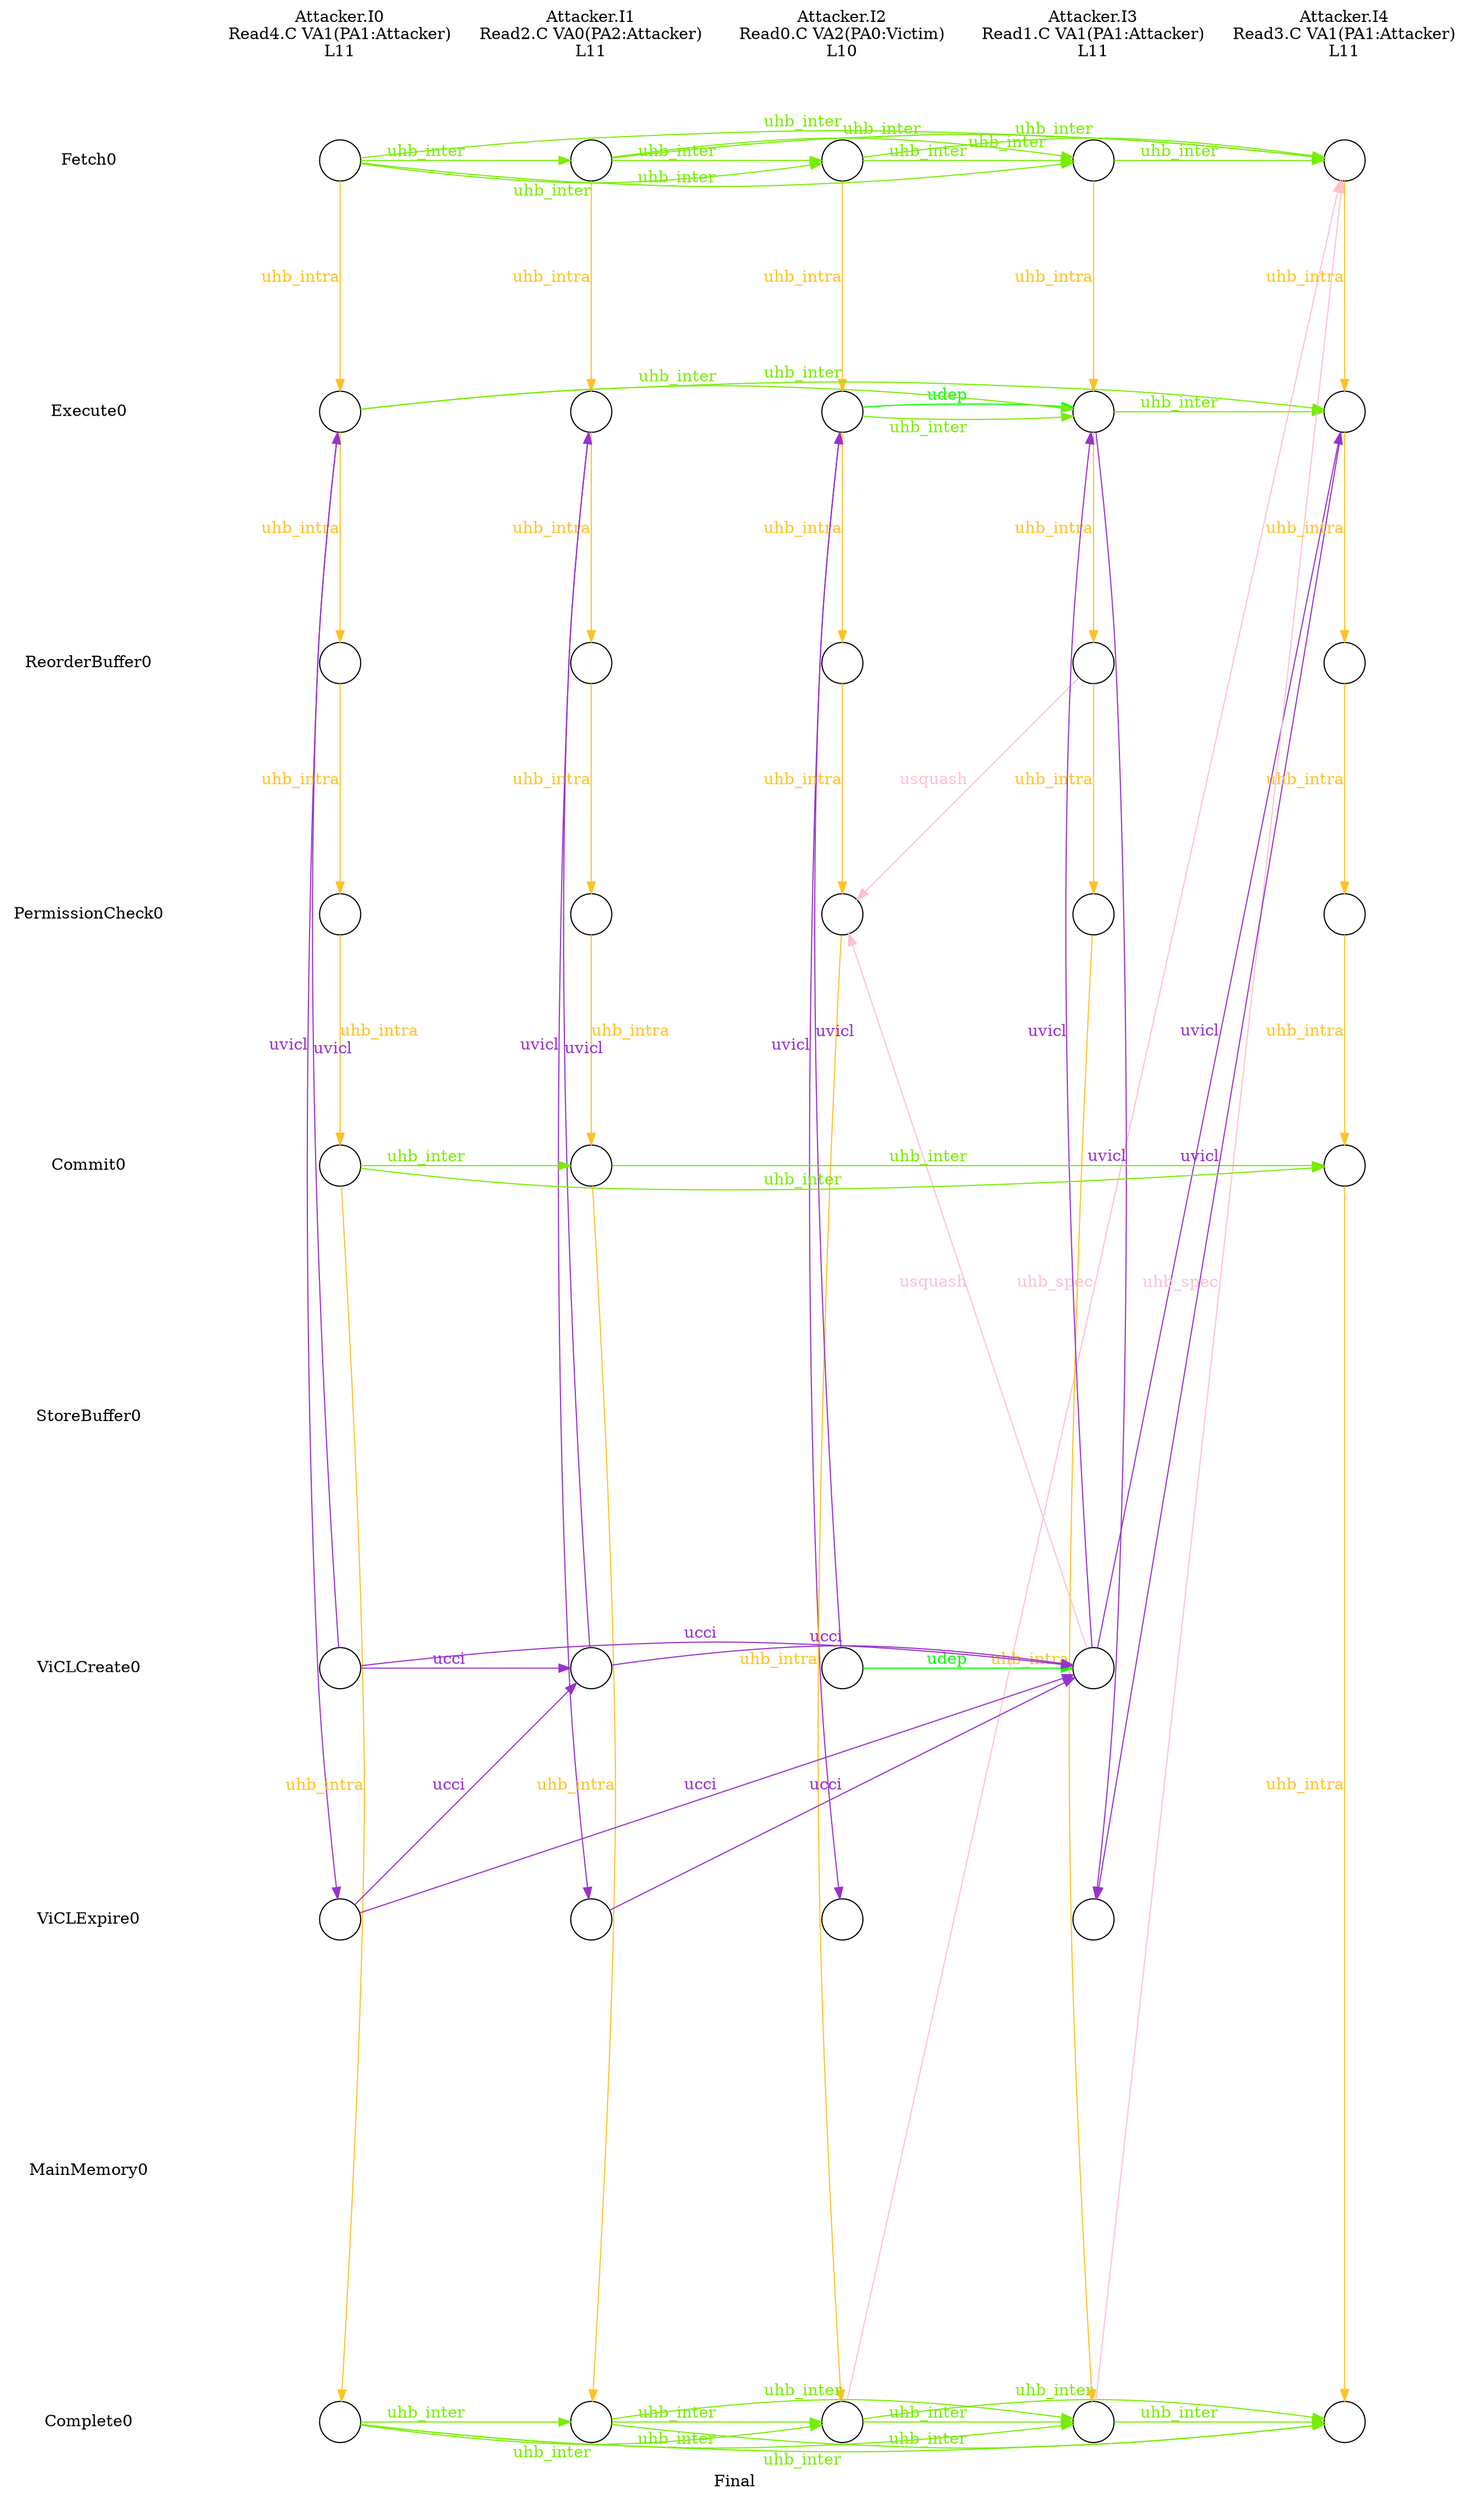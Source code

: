 digraph G {
	layout=neato;
	overlap=scale;
	splines=true;
	label="Final";
	n0_0_label [label="Attacker.I0\nRead4.C VA1(PA1:Attacker)\nL11\n";pos="1,0.5!";shape=none];
	n1_0_label [label="Attacker.I1\nRead2.C VA0(PA2:Attacker)\nL11\n";pos="2,0.5!";shape=none];
	n2_0_label [label="Attacker.I2\nRead0.C VA2(PA0:Victim)\nL10\n";pos="3,0.5!";shape=none];
	n3_0_label [label="Attacker.I3\nRead1.C VA1(PA1:Attacker)\nL11\n";pos="4,0.5!";shape=none];
	n4_0_label [label="Attacker.I4\nRead3.C VA1(PA1:Attacker)\nL11\n";pos="5,0.5!";shape=none];
	l0_6_label [label="ViCLCreate0";pos="0,-6!";shape=none];
	l0_3_label [label="PermissionCheck0";pos="0,-3!";shape=none];
	l0_4_label [label="Commit0";pos="0,-4!";shape=none];
	l0_5_label [label="StoreBuffer0";pos="0,-5!";shape=none];
	l0_8_label [label="MainMemory0";pos="0,-8!";shape=none];
	l0_2_label [label="ReorderBuffer0";pos="0,-2!";shape=none];
	l0_9_label [label="Complete0";pos="0,-9!";shape=none];
	l0_1_label [label="Execute0";pos="0,-1!";shape=none];
	l0_7_label [label="ViCLExpire0";pos="0,-7!";shape=none];
	l0_0_label [label="Fetch0";pos="0,-0!";shape=none];
	n2_0_0_0_Read0_at_0_0 [shape=circle;label="";pos="3,-0!";];
	n2_0_0_0_Read0_at_0_1 [shape=circle;label="";pos="3,-1!";];
	n2_0_0_0_Read0_at_0_2 [shape=circle;label="";pos="3,-2!";];
	n2_0_0_0_Read0_at_0_3 [shape=circle;label="";pos="3,-3!";];
	n2_0_0_0_Read0_at_0_6 [shape=circle;label="";pos="3,-6!";];
	n2_0_0_0_Read0_at_0_7 [shape=circle;label="";pos="3,-7!";];
	n2_0_0_0_Read0_at_0_9 [shape=circle;label="";pos="3,-9!";];
	n3_0_0_0_Read1_at_0_0 [shape=circle;label="";pos="4,-0!";];
	n3_0_0_0_Read1_at_0_1 [shape=circle;label="";pos="4,-1!";];
	n3_0_0_0_Read1_at_0_2 [shape=circle;label="";pos="4,-2!";];
	n3_0_0_0_Read1_at_0_3 [shape=circle;label="";pos="4,-3!";];
	n3_0_0_0_Read1_at_0_6 [shape=circle;label="";pos="4,-6!";];
	n3_0_0_0_Read1_at_0_7 [shape=circle;label="";pos="4,-7!";];
	n3_0_0_0_Read1_at_0_9 [shape=circle;label="";pos="4,-9!";];
	n1_0_0_0_Read2_at_0_0 [shape=circle;label="";pos="2,-0!";];
	n1_0_0_0_Read2_at_0_1 [shape=circle;label="";pos="2,-1!";];
	n1_0_0_0_Read2_at_0_2 [shape=circle;label="";pos="2,-2!";];
	n1_0_0_0_Read2_at_0_3 [shape=circle;label="";pos="2,-3!";];
	n1_0_0_0_Read2_at_0_4 [shape=circle;label="";pos="2,-4!";];
	n1_0_0_0_Read2_at_0_6 [shape=circle;label="";pos="2,-6!";];
	n1_0_0_0_Read2_at_0_7 [shape=circle;label="";pos="2,-7!";];
	n1_0_0_0_Read2_at_0_9 [shape=circle;label="";pos="2,-9!";];
	n4_0_0_0_Read3_at_0_0 [shape=circle;label="";pos="5,-0!";];
	n4_0_0_0_Read3_at_0_1 [shape=circle;label="";pos="5,-1!";];
	n4_0_0_0_Read3_at_0_2 [shape=circle;label="";pos="5,-2!";];
	n4_0_0_0_Read3_at_0_3 [shape=circle;label="";pos="5,-3!";];
	n4_0_0_0_Read3_at_0_4 [shape=circle;label="";pos="5,-4!";];
	n4_0_0_0_Read3_at_0_9 [shape=circle;label="";pos="5,-9!";];
	n0_0_0_0_Read4_at_0_0 [shape=circle;label="";pos="1,-0!";];
	n0_0_0_0_Read4_at_0_1 [shape=circle;label="";pos="1,-1!";];
	n0_0_0_0_Read4_at_0_2 [shape=circle;label="";pos="1,-2!";];
	n0_0_0_0_Read4_at_0_3 [shape=circle;label="";pos="1,-3!";];
	n0_0_0_0_Read4_at_0_4 [shape=circle;label="";pos="1,-4!";];
	n0_0_0_0_Read4_at_0_6 [shape=circle;label="";pos="1,-6!";];
	n0_0_0_0_Read4_at_0_7 [shape=circle;label="";pos="1,-7!";];
	n0_0_0_0_Read4_at_0_9 [shape=circle;label="";pos="1,-9!";];
	n3_0_0_0_Read1_at_0_2 -> n2_0_0_0_Read0_at_0_3[label="usquash";constraint=false;color="pink";fontcolor="pink";];
	n3_0_0_0_Read1_at_0_6 -> n2_0_0_0_Read0_at_0_3[label="usquash";constraint=false;color="pink";fontcolor="pink";];
	n2_0_0_0_Read0_at_0_1 -> n3_0_0_0_Read1_at_0_1[label="udep";constraint=false;color="green";fontcolor="green";];
	n2_0_0_0_Read0_at_0_6 -> n3_0_0_0_Read1_at_0_6[label="udep";constraint=false;color="green";fontcolor="green";];
	n2_0_0_0_Read0_at_0_9 -> n4_0_0_0_Read3_at_0_0[label="uhb_spec";constraint=false;color="pink";fontcolor="pink";];
	n3_0_0_0_Read1_at_0_9 -> n4_0_0_0_Read3_at_0_0[label="uhb_spec";constraint=false;color="pink";fontcolor="pink";];
	n2_0_0_0_Read0_at_0_0 -> n2_0_0_0_Read0_at_0_1[label="uhb_intra";constraint=false;color="goldenrod1";fontcolor="goldenrod1";];
	n2_0_0_0_Read0_at_0_1 -> n2_0_0_0_Read0_at_0_2[label="uhb_intra";constraint=false;color="goldenrod1";fontcolor="goldenrod1";];
	n2_0_0_0_Read0_at_0_2 -> n2_0_0_0_Read0_at_0_3[label="uhb_intra";constraint=false;color="goldenrod1";fontcolor="goldenrod1";];
	n2_0_0_0_Read0_at_0_3 -> n2_0_0_0_Read0_at_0_9[label="uhb_intra";constraint=false;color="goldenrod1";fontcolor="goldenrod1";];
	n3_0_0_0_Read1_at_0_0 -> n3_0_0_0_Read1_at_0_1[label="uhb_intra";constraint=false;color="goldenrod1";fontcolor="goldenrod1";];
	n3_0_0_0_Read1_at_0_1 -> n3_0_0_0_Read1_at_0_2[label="uhb_intra";constraint=false;color="goldenrod1";fontcolor="goldenrod1";];
	n3_0_0_0_Read1_at_0_2 -> n3_0_0_0_Read1_at_0_3[label="uhb_intra";constraint=false;color="goldenrod1";fontcolor="goldenrod1";];
	n3_0_0_0_Read1_at_0_3 -> n3_0_0_0_Read1_at_0_9[label="uhb_intra";constraint=false;color="goldenrod1";fontcolor="goldenrod1";];
	n1_0_0_0_Read2_at_0_0 -> n1_0_0_0_Read2_at_0_1[label="uhb_intra";constraint=false;color="goldenrod1";fontcolor="goldenrod1";];
	n1_0_0_0_Read2_at_0_1 -> n1_0_0_0_Read2_at_0_2[label="uhb_intra";constraint=false;color="goldenrod1";fontcolor="goldenrod1";];
	n1_0_0_0_Read2_at_0_2 -> n1_0_0_0_Read2_at_0_3[label="uhb_intra";constraint=false;color="goldenrod1";fontcolor="goldenrod1";];
	n1_0_0_0_Read2_at_0_3 -> n1_0_0_0_Read2_at_0_4[label="uhb_intra";constraint=false;color="goldenrod1";fontcolor="goldenrod1";];
	n1_0_0_0_Read2_at_0_4 -> n1_0_0_0_Read2_at_0_9[label="uhb_intra";constraint=false;color="goldenrod1";fontcolor="goldenrod1";];
	n4_0_0_0_Read3_at_0_0 -> n4_0_0_0_Read3_at_0_1[label="uhb_intra";constraint=false;color="goldenrod1";fontcolor="goldenrod1";];
	n4_0_0_0_Read3_at_0_1 -> n4_0_0_0_Read3_at_0_2[label="uhb_intra";constraint=false;color="goldenrod1";fontcolor="goldenrod1";];
	n4_0_0_0_Read3_at_0_2 -> n4_0_0_0_Read3_at_0_3[label="uhb_intra";constraint=false;color="goldenrod1";fontcolor="goldenrod1";];
	n4_0_0_0_Read3_at_0_3 -> n4_0_0_0_Read3_at_0_4[label="uhb_intra";constraint=false;color="goldenrod1";fontcolor="goldenrod1";];
	n4_0_0_0_Read3_at_0_4 -> n4_0_0_0_Read3_at_0_9[label="uhb_intra";constraint=false;color="goldenrod1";fontcolor="goldenrod1";];
	n0_0_0_0_Read4_at_0_0 -> n0_0_0_0_Read4_at_0_1[label="uhb_intra";constraint=false;color="goldenrod1";fontcolor="goldenrod1";];
	n0_0_0_0_Read4_at_0_1 -> n0_0_0_0_Read4_at_0_2[label="uhb_intra";constraint=false;color="goldenrod1";fontcolor="goldenrod1";];
	n0_0_0_0_Read4_at_0_2 -> n0_0_0_0_Read4_at_0_3[label="uhb_intra";constraint=false;color="goldenrod1";fontcolor="goldenrod1";];
	n0_0_0_0_Read4_at_0_3 -> n0_0_0_0_Read4_at_0_4[label="uhb_intra";constraint=false;color="goldenrod1";fontcolor="goldenrod1";];
	n0_0_0_0_Read4_at_0_4 -> n0_0_0_0_Read4_at_0_9[label="uhb_intra";constraint=false;color="goldenrod1";fontcolor="goldenrod1";];
	n1_0_0_0_Read2_at_0_6 -> n3_0_0_0_Read1_at_0_6[label="ucci";constraint=false;color="darkorchid";fontcolor="darkorchid";];
	n1_0_0_0_Read2_at_0_7 -> n3_0_0_0_Read1_at_0_6[label="ucci";constraint=false;color="darkorchid";fontcolor="darkorchid";];
	n0_0_0_0_Read4_at_0_6 -> n3_0_0_0_Read1_at_0_6[label="ucci";constraint=false;color="darkorchid";fontcolor="darkorchid";];
	n0_0_0_0_Read4_at_0_6 -> n1_0_0_0_Read2_at_0_6[label="ucci";constraint=false;color="darkorchid";fontcolor="darkorchid";];
	n0_0_0_0_Read4_at_0_7 -> n3_0_0_0_Read1_at_0_6[label="ucci";constraint=false;color="darkorchid";fontcolor="darkorchid";];
	n0_0_0_0_Read4_at_0_7 -> n1_0_0_0_Read2_at_0_6[label="ucci";constraint=false;color="darkorchid";fontcolor="darkorchid";];
	n2_0_0_0_Read0_at_0_0 -> n3_0_0_0_Read1_at_0_0[label="uhb_inter";constraint=false;color="chartreuse2";fontcolor="chartreuse2";];
	n2_0_0_0_Read0_at_0_0 -> n4_0_0_0_Read3_at_0_0[label="uhb_inter";constraint=false;color="chartreuse2";fontcolor="chartreuse2";];
	n2_0_0_0_Read0_at_0_1 -> n3_0_0_0_Read1_at_0_1[label="uhb_inter";constraint=false;color="chartreuse2";fontcolor="chartreuse2";];
	n2_0_0_0_Read0_at_0_9 -> n3_0_0_0_Read1_at_0_9[label="uhb_inter";constraint=false;color="chartreuse2";fontcolor="chartreuse2";];
	n2_0_0_0_Read0_at_0_9 -> n4_0_0_0_Read3_at_0_9[label="uhb_inter";constraint=false;color="chartreuse2";fontcolor="chartreuse2";];
	n3_0_0_0_Read1_at_0_0 -> n4_0_0_0_Read3_at_0_0[label="uhb_inter";constraint=false;color="chartreuse2";fontcolor="chartreuse2";];
	n3_0_0_0_Read1_at_0_1 -> n4_0_0_0_Read3_at_0_1[label="uhb_inter";constraint=false;color="chartreuse2";fontcolor="chartreuse2";];
	n3_0_0_0_Read1_at_0_9 -> n4_0_0_0_Read3_at_0_9[label="uhb_inter";constraint=false;color="chartreuse2";fontcolor="chartreuse2";];
	n1_0_0_0_Read2_at_0_0 -> n2_0_0_0_Read0_at_0_0[label="uhb_inter";constraint=false;color="chartreuse2";fontcolor="chartreuse2";];
	n1_0_0_0_Read2_at_0_0 -> n3_0_0_0_Read1_at_0_0[label="uhb_inter";constraint=false;color="chartreuse2";fontcolor="chartreuse2";];
	n1_0_0_0_Read2_at_0_0 -> n4_0_0_0_Read3_at_0_0[label="uhb_inter";constraint=false;color="chartreuse2";fontcolor="chartreuse2";];
	n1_0_0_0_Read2_at_0_4 -> n4_0_0_0_Read3_at_0_4[label="uhb_inter";constraint=false;color="chartreuse2";fontcolor="chartreuse2";];
	n1_0_0_0_Read2_at_0_9 -> n2_0_0_0_Read0_at_0_9[label="uhb_inter";constraint=false;color="chartreuse2";fontcolor="chartreuse2";];
	n1_0_0_0_Read2_at_0_9 -> n3_0_0_0_Read1_at_0_9[label="uhb_inter";constraint=false;color="chartreuse2";fontcolor="chartreuse2";];
	n1_0_0_0_Read2_at_0_9 -> n4_0_0_0_Read3_at_0_9[label="uhb_inter";constraint=false;color="chartreuse2";fontcolor="chartreuse2";];
	n0_0_0_0_Read4_at_0_0 -> n2_0_0_0_Read0_at_0_0[label="uhb_inter";constraint=false;color="chartreuse2";fontcolor="chartreuse2";];
	n0_0_0_0_Read4_at_0_0 -> n3_0_0_0_Read1_at_0_0[label="uhb_inter";constraint=false;color="chartreuse2";fontcolor="chartreuse2";];
	n0_0_0_0_Read4_at_0_0 -> n1_0_0_0_Read2_at_0_0[label="uhb_inter";constraint=false;color="chartreuse2";fontcolor="chartreuse2";];
	n0_0_0_0_Read4_at_0_0 -> n4_0_0_0_Read3_at_0_0[label="uhb_inter";constraint=false;color="chartreuse2";fontcolor="chartreuse2";];
	n0_0_0_0_Read4_at_0_1 -> n3_0_0_0_Read1_at_0_1[label="uhb_inter";constraint=false;color="chartreuse2";fontcolor="chartreuse2";];
	n0_0_0_0_Read4_at_0_1 -> n4_0_0_0_Read3_at_0_1[label="uhb_inter";constraint=false;color="chartreuse2";fontcolor="chartreuse2";];
	n0_0_0_0_Read4_at_0_4 -> n1_0_0_0_Read2_at_0_4[label="uhb_inter";constraint=false;color="chartreuse2";fontcolor="chartreuse2";];
	n0_0_0_0_Read4_at_0_4 -> n4_0_0_0_Read3_at_0_4[label="uhb_inter";constraint=false;color="chartreuse2";fontcolor="chartreuse2";];
	n0_0_0_0_Read4_at_0_9 -> n2_0_0_0_Read0_at_0_9[label="uhb_inter";constraint=false;color="chartreuse2";fontcolor="chartreuse2";];
	n0_0_0_0_Read4_at_0_9 -> n3_0_0_0_Read1_at_0_9[label="uhb_inter";constraint=false;color="chartreuse2";fontcolor="chartreuse2";];
	n0_0_0_0_Read4_at_0_9 -> n1_0_0_0_Read2_at_0_9[label="uhb_inter";constraint=false;color="chartreuse2";fontcolor="chartreuse2";];
	n0_0_0_0_Read4_at_0_9 -> n4_0_0_0_Read3_at_0_9[label="uhb_inter";constraint=false;color="chartreuse2";fontcolor="chartreuse2";];
	n2_0_0_0_Read0_at_0_1 -> n2_0_0_0_Read0_at_0_7[label="uvicl";constraint=false;color="darkorchid";fontcolor="darkorchid";];
	n2_0_0_0_Read0_at_0_6 -> n2_0_0_0_Read0_at_0_1[label="uvicl";constraint=false;color="darkorchid";fontcolor="darkorchid";];
	n3_0_0_0_Read1_at_0_1 -> n3_0_0_0_Read1_at_0_7[label="uvicl";constraint=false;color="darkorchid";fontcolor="darkorchid";];
	n3_0_0_0_Read1_at_0_6 -> n3_0_0_0_Read1_at_0_1[label="uvicl";constraint=false;color="darkorchid";fontcolor="darkorchid";];
	n3_0_0_0_Read1_at_0_6 -> n4_0_0_0_Read3_at_0_1[label="uvicl";constraint=false;color="darkorchid";fontcolor="darkorchid";];
	n1_0_0_0_Read2_at_0_1 -> n1_0_0_0_Read2_at_0_7[label="uvicl";constraint=false;color="darkorchid";fontcolor="darkorchid";];
	n1_0_0_0_Read2_at_0_6 -> n1_0_0_0_Read2_at_0_1[label="uvicl";constraint=false;color="darkorchid";fontcolor="darkorchid";];
	n4_0_0_0_Read3_at_0_1 -> n3_0_0_0_Read1_at_0_7[label="uvicl";constraint=false;color="darkorchid";fontcolor="darkorchid";];
	n0_0_0_0_Read4_at_0_1 -> n0_0_0_0_Read4_at_0_7[label="uvicl";constraint=false;color="darkorchid";fontcolor="darkorchid";];
	n0_0_0_0_Read4_at_0_6 -> n0_0_0_0_Read4_at_0_1[label="uvicl";constraint=false;color="darkorchid";fontcolor="darkorchid";];
}
